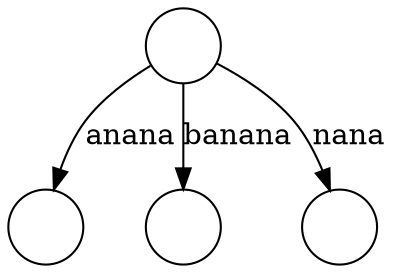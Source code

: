 digraph G{
	node[shape=circle]
	t[label=""];
	tanana[label=""];
	t->tanana[label="anana"]
	tbanana[label=""];
	t->tbanana[label="banana"]
	tnana[label=""];
	t->tnana[label="nana"]
}